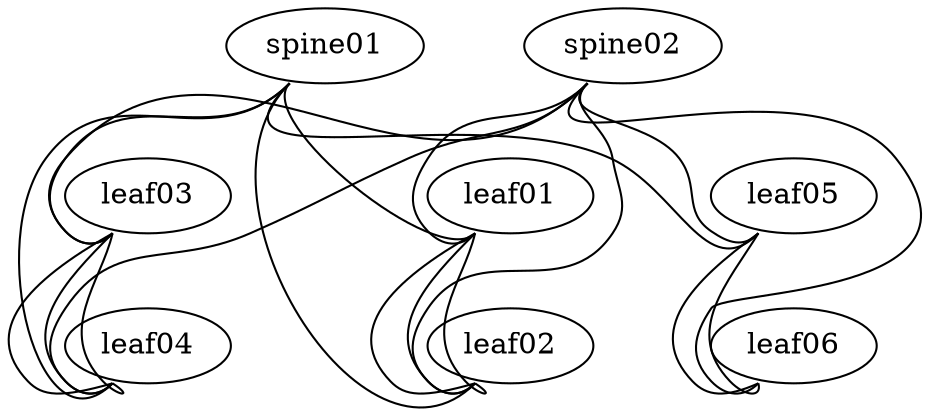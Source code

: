 # generic example - cumulus@leaf1$ cat /etc/ptm.d/topology.dot
graph G {
  graph [hostidtype="hostname", version="1:0"];
    LLDP=""
    BFD="upMinTx=50,requiredMinRx=50,afi=both"
    "spine01":"swp5" -- "leaf05":"swp50";
    "spine01":"swp25" -- "leaf04":"swp49";
    "spine01":"swp26" -- "leaf03":"swp49";
    "spine01":"swp31" -- "leaf02":"swp53";
    "spine01":"swp32" -- "leaf01":"swp49";
    "spine02":"swp24" -- "leaf06":"swp49";
    "spine02":"swp26" -- "leaf05":"swp53";
    "spine02":"swp29" -- "leaf04":"swp50";
    "spine02":"swp30" -- "leaf03":"swp50";
    "spine02":"swp31" -- "leaf02":"swp50";
    "spine02":"swp32" -- "leaf01":"swp52";
    "leaf01":"swp1" -- "leaf02":"swp1";
    "leaf01":"swp3" -- "leaf02":"swp3";
    "leaf01":"swp4" -- "leaf02":"swp4";
    "leaf03":"swp1" -- "leaf04":"swp1";
    "leaf03":"swp3" -- "leaf04":"swp3";
    "leaf03":"swp4" -- "leaf04":"swp4";
    "leaf05":"swp1" -- "leaf06":"swp1";
    "leaf05":"swp3" -- "leaf06":"swp3"
}
